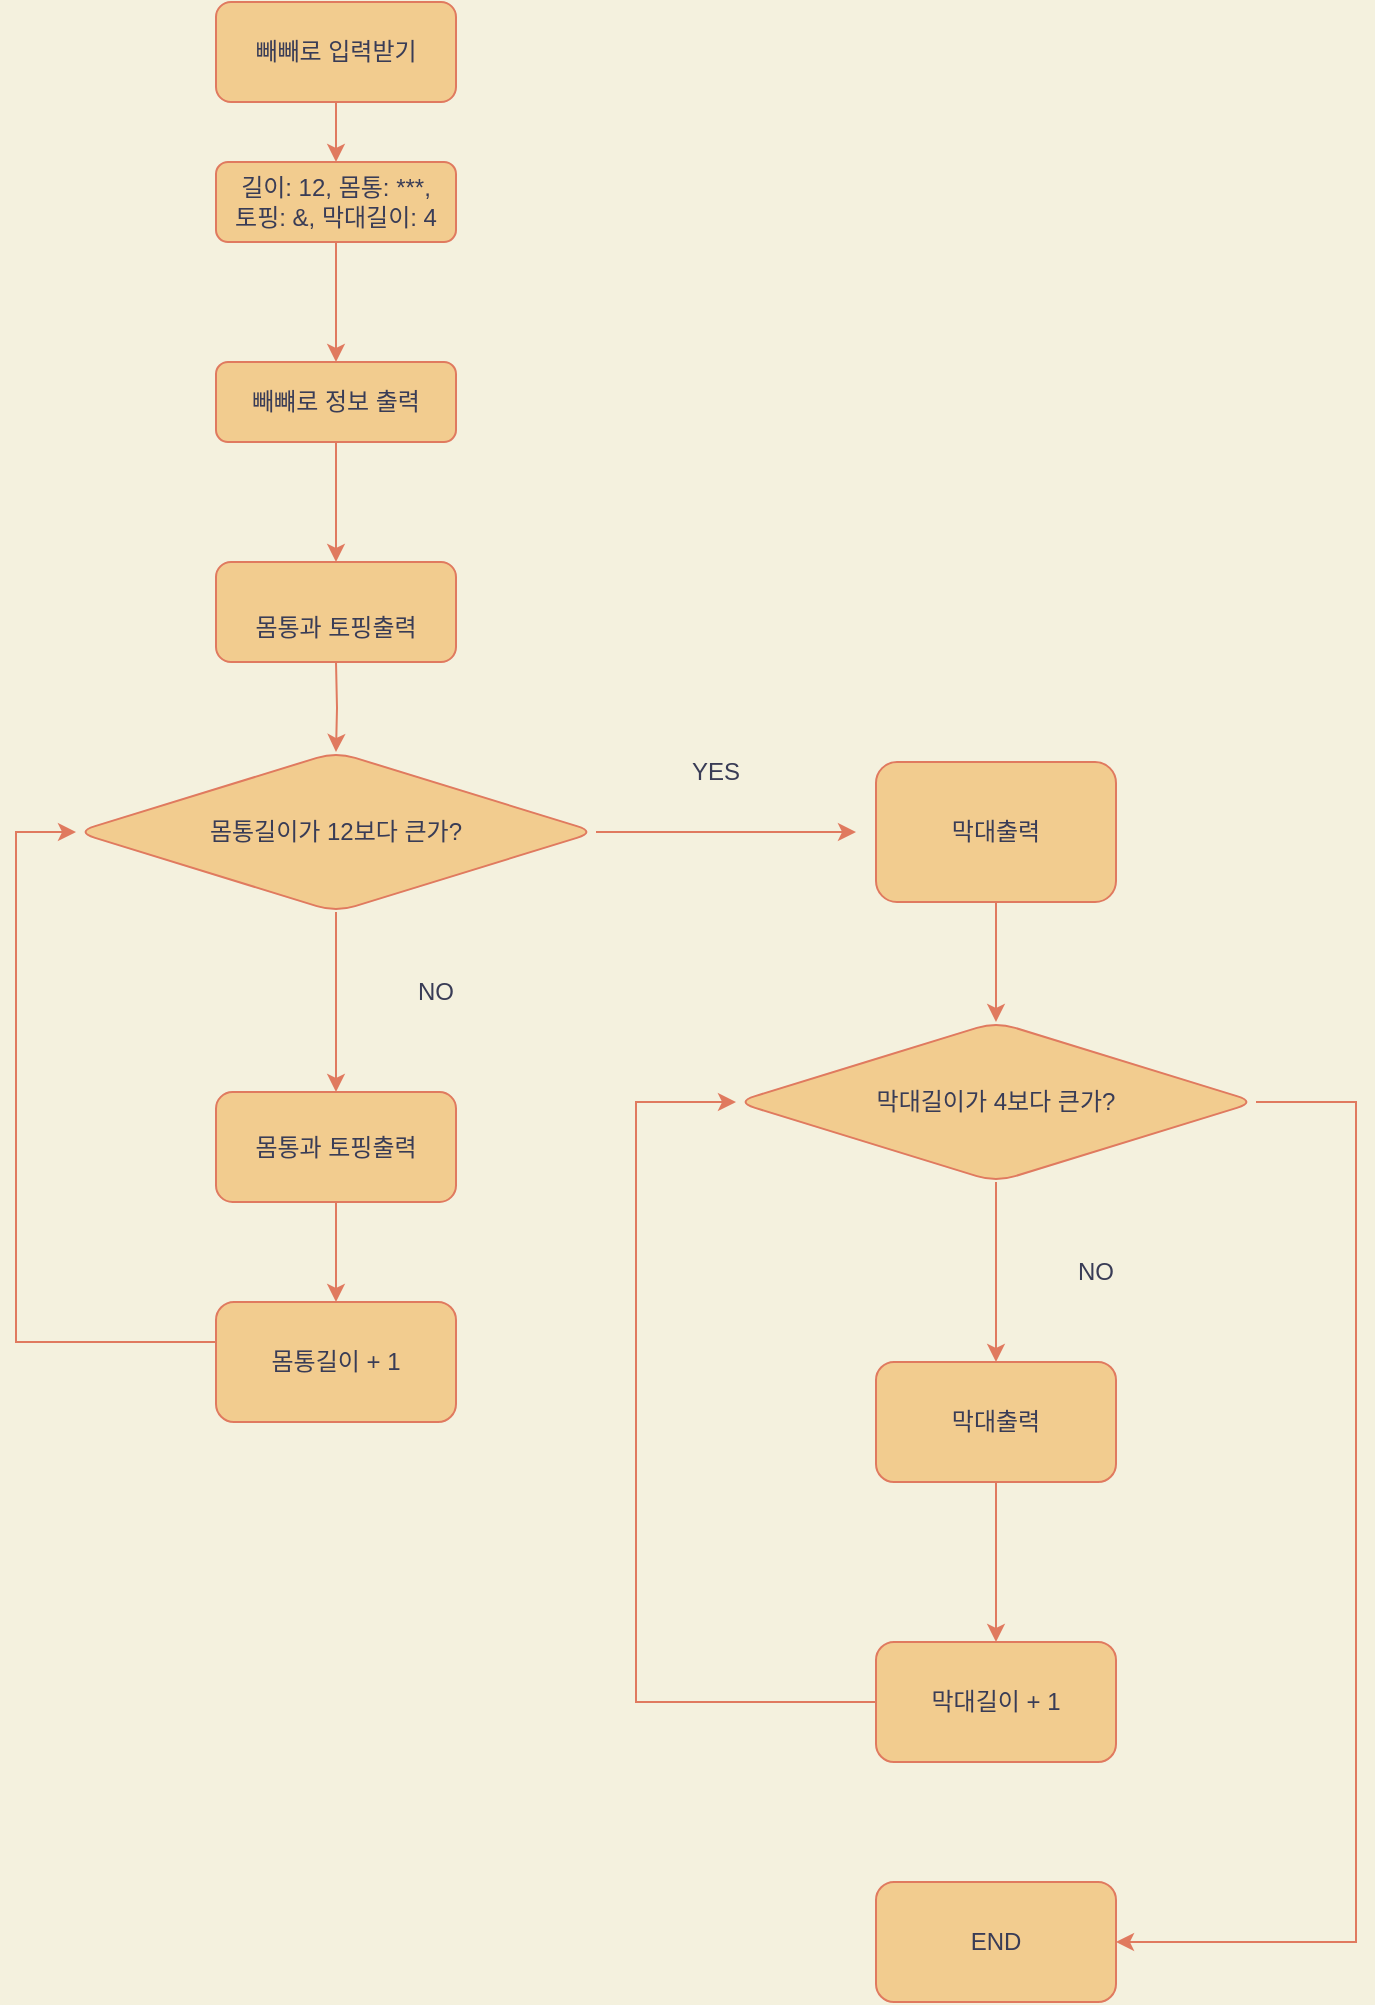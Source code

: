 <mxfile version="16.5.5" type="device"><diagram id="DQ79mKRbKRTrVa9-Sqhf" name="Page-1"><mxGraphModel dx="1618" dy="1033" grid="1" gridSize="10" guides="1" tooltips="1" connect="1" arrows="1" fold="1" page="1" pageScale="1" pageWidth="827" pageHeight="1169" background="#F4F1DE" math="0" shadow="0"><root><mxCell id="0"/><mxCell id="1" parent="0"/><mxCell id="KR18Dt7xJfORoH5iCw_7-3" value="" style="edgeStyle=orthogonalEdgeStyle;rounded=0;orthogonalLoop=1;jettySize=auto;html=1;labelBackgroundColor=#F4F1DE;strokeColor=#E07A5F;fontColor=#393C56;" edge="1" parent="1" source="KR18Dt7xJfORoH5iCw_7-1" target="KR18Dt7xJfORoH5iCw_7-2"><mxGeometry relative="1" as="geometry"/></mxCell><mxCell id="KR18Dt7xJfORoH5iCw_7-1" value="빼빼로 입력받기" style="rounded=1;whiteSpace=wrap;html=1;fillColor=#F2CC8F;strokeColor=#E07A5F;fontColor=#393C56;" vertex="1" parent="1"><mxGeometry x="130" y="60" width="120" height="50" as="geometry"/></mxCell><mxCell id="KR18Dt7xJfORoH5iCw_7-37" style="edgeStyle=orthogonalEdgeStyle;rounded=0;orthogonalLoop=1;jettySize=auto;html=1;entryX=0.5;entryY=0;entryDx=0;entryDy=0;labelBackgroundColor=#F4F1DE;strokeColor=#E07A5F;fontColor=#393C56;" edge="1" parent="1" source="KR18Dt7xJfORoH5iCw_7-2" target="KR18Dt7xJfORoH5iCw_7-33"><mxGeometry relative="1" as="geometry"/></mxCell><mxCell id="KR18Dt7xJfORoH5iCw_7-2" value="길이: 12, 몸통: ***, &lt;br&gt;토핑: &amp;amp;, 막대길이: 4" style="rounded=1;whiteSpace=wrap;html=1;fillColor=#F2CC8F;strokeColor=#E07A5F;fontColor=#393C56;" vertex="1" parent="1"><mxGeometry x="130" y="140" width="120" height="40" as="geometry"/></mxCell><mxCell id="KR18Dt7xJfORoH5iCw_7-9" value="" style="edgeStyle=orthogonalEdgeStyle;rounded=0;orthogonalLoop=1;jettySize=auto;html=1;labelBackgroundColor=#F4F1DE;strokeColor=#E07A5F;fontColor=#393C56;" edge="1" parent="1" target="KR18Dt7xJfORoH5iCw_7-8"><mxGeometry relative="1" as="geometry"><mxPoint x="190" y="390" as="sourcePoint"/></mxGeometry></mxCell><mxCell id="KR18Dt7xJfORoH5iCw_7-7" value="&lt;br&gt;몸통과 토핑출력" style="rounded=1;whiteSpace=wrap;html=1;fillColor=#F2CC8F;strokeColor=#E07A5F;fontColor=#393C56;" vertex="1" parent="1"><mxGeometry x="130" y="340" width="120" height="50" as="geometry"/></mxCell><mxCell id="KR18Dt7xJfORoH5iCw_7-11" value="" style="edgeStyle=orthogonalEdgeStyle;rounded=0;orthogonalLoop=1;jettySize=auto;html=1;labelBackgroundColor=#F4F1DE;strokeColor=#E07A5F;fontColor=#393C56;" edge="1" parent="1" source="KR18Dt7xJfORoH5iCw_7-8" target="KR18Dt7xJfORoH5iCw_7-10"><mxGeometry relative="1" as="geometry"/></mxCell><mxCell id="KR18Dt7xJfORoH5iCw_7-17" style="edgeStyle=orthogonalEdgeStyle;rounded=0;orthogonalLoop=1;jettySize=auto;html=1;labelBackgroundColor=#F4F1DE;strokeColor=#E07A5F;fontColor=#393C56;" edge="1" parent="1" source="KR18Dt7xJfORoH5iCw_7-8"><mxGeometry relative="1" as="geometry"><mxPoint x="450" y="475" as="targetPoint"/></mxGeometry></mxCell><mxCell id="KR18Dt7xJfORoH5iCw_7-8" value="몸통길이가 12보다 큰가?" style="rhombus;whiteSpace=wrap;html=1;rounded=1;fillColor=#F2CC8F;strokeColor=#E07A5F;fontColor=#393C56;" vertex="1" parent="1"><mxGeometry x="60" y="435" width="260" height="80" as="geometry"/></mxCell><mxCell id="KR18Dt7xJfORoH5iCw_7-14" value="" style="edgeStyle=orthogonalEdgeStyle;rounded=0;orthogonalLoop=1;jettySize=auto;html=1;labelBackgroundColor=#F4F1DE;strokeColor=#E07A5F;fontColor=#393C56;" edge="1" parent="1" source="KR18Dt7xJfORoH5iCw_7-10" target="KR18Dt7xJfORoH5iCw_7-13"><mxGeometry relative="1" as="geometry"/></mxCell><mxCell id="KR18Dt7xJfORoH5iCw_7-10" value="&lt;span&gt;몸통과 토핑출력&lt;/span&gt;" style="whiteSpace=wrap;html=1;rounded=1;fillColor=#F2CC8F;strokeColor=#E07A5F;fontColor=#393C56;" vertex="1" parent="1"><mxGeometry x="130" y="605" width="120" height="55" as="geometry"/></mxCell><mxCell id="KR18Dt7xJfORoH5iCw_7-15" style="edgeStyle=orthogonalEdgeStyle;rounded=0;orthogonalLoop=1;jettySize=auto;html=1;labelBackgroundColor=#F4F1DE;strokeColor=#E07A5F;fontColor=#393C56;" edge="1" parent="1" source="KR18Dt7xJfORoH5iCw_7-13" target="KR18Dt7xJfORoH5iCw_7-8"><mxGeometry relative="1" as="geometry"><Array as="points"><mxPoint x="30" y="730"/><mxPoint x="30" y="475"/></Array></mxGeometry></mxCell><mxCell id="KR18Dt7xJfORoH5iCw_7-13" value="몸통길이 + 1" style="whiteSpace=wrap;html=1;rounded=1;fillColor=#F2CC8F;strokeColor=#E07A5F;fontColor=#393C56;" vertex="1" parent="1"><mxGeometry x="130" y="710" width="120" height="60" as="geometry"/></mxCell><mxCell id="KR18Dt7xJfORoH5iCw_7-21" style="edgeStyle=orthogonalEdgeStyle;rounded=0;orthogonalLoop=1;jettySize=auto;html=1;labelBackgroundColor=#F4F1DE;strokeColor=#E07A5F;fontColor=#393C56;" edge="1" parent="1" source="KR18Dt7xJfORoH5iCw_7-16" target="KR18Dt7xJfORoH5iCw_7-20"><mxGeometry relative="1" as="geometry"/></mxCell><mxCell id="KR18Dt7xJfORoH5iCw_7-16" value="막대출력" style="rounded=1;whiteSpace=wrap;html=1;fillColor=#F2CC8F;strokeColor=#E07A5F;fontColor=#393C56;" vertex="1" parent="1"><mxGeometry x="460" y="440" width="120" height="70" as="geometry"/></mxCell><mxCell id="KR18Dt7xJfORoH5iCw_7-18" value="YES" style="text;html=1;strokeColor=none;fillColor=none;align=center;verticalAlign=middle;whiteSpace=wrap;rounded=0;fontColor=#393C56;" vertex="1" parent="1"><mxGeometry x="350" y="430" width="60" height="30" as="geometry"/></mxCell><mxCell id="KR18Dt7xJfORoH5iCw_7-19" value="NO" style="text;html=1;strokeColor=none;fillColor=none;align=center;verticalAlign=middle;whiteSpace=wrap;rounded=0;fontColor=#393C56;" vertex="1" parent="1"><mxGeometry x="210" y="540" width="60" height="30" as="geometry"/></mxCell><mxCell id="KR18Dt7xJfORoH5iCw_7-23" value="" style="edgeStyle=orthogonalEdgeStyle;rounded=0;orthogonalLoop=1;jettySize=auto;html=1;labelBackgroundColor=#F4F1DE;strokeColor=#E07A5F;fontColor=#393C56;" edge="1" parent="1" source="KR18Dt7xJfORoH5iCw_7-20" target="KR18Dt7xJfORoH5iCw_7-22"><mxGeometry relative="1" as="geometry"/></mxCell><mxCell id="KR18Dt7xJfORoH5iCw_7-29" value="" style="edgeStyle=orthogonalEdgeStyle;rounded=0;orthogonalLoop=1;jettySize=auto;html=1;labelBackgroundColor=#F4F1DE;strokeColor=#E07A5F;fontColor=#393C56;" edge="1" parent="1" source="KR18Dt7xJfORoH5iCw_7-20" target="KR18Dt7xJfORoH5iCw_7-28"><mxGeometry relative="1" as="geometry"><Array as="points"><mxPoint x="700" y="610"/><mxPoint x="700" y="1030"/></Array></mxGeometry></mxCell><mxCell id="KR18Dt7xJfORoH5iCw_7-20" value="막대길이가 4보다 큰가?" style="rhombus;whiteSpace=wrap;html=1;rounded=1;fillColor=#F2CC8F;strokeColor=#E07A5F;fontColor=#393C56;" vertex="1" parent="1"><mxGeometry x="390" y="570" width="260" height="80" as="geometry"/></mxCell><mxCell id="KR18Dt7xJfORoH5iCw_7-25" value="" style="edgeStyle=orthogonalEdgeStyle;rounded=0;orthogonalLoop=1;jettySize=auto;html=1;labelBackgroundColor=#F4F1DE;strokeColor=#E07A5F;fontColor=#393C56;" edge="1" parent="1" source="KR18Dt7xJfORoH5iCw_7-22" target="KR18Dt7xJfORoH5iCw_7-24"><mxGeometry relative="1" as="geometry"/></mxCell><mxCell id="KR18Dt7xJfORoH5iCw_7-22" value="막대출력" style="whiteSpace=wrap;html=1;rounded=1;fillColor=#F2CC8F;strokeColor=#E07A5F;fontColor=#393C56;" vertex="1" parent="1"><mxGeometry x="460" y="740" width="120" height="60" as="geometry"/></mxCell><mxCell id="KR18Dt7xJfORoH5iCw_7-26" style="edgeStyle=orthogonalEdgeStyle;rounded=0;orthogonalLoop=1;jettySize=auto;html=1;entryX=0;entryY=0.5;entryDx=0;entryDy=0;labelBackgroundColor=#F4F1DE;strokeColor=#E07A5F;fontColor=#393C56;" edge="1" parent="1" source="KR18Dt7xJfORoH5iCw_7-24" target="KR18Dt7xJfORoH5iCw_7-20"><mxGeometry relative="1" as="geometry"><Array as="points"><mxPoint x="340" y="910"/><mxPoint x="340" y="610"/></Array></mxGeometry></mxCell><mxCell id="KR18Dt7xJfORoH5iCw_7-24" value="막대길이 + 1" style="whiteSpace=wrap;html=1;rounded=1;fillColor=#F2CC8F;strokeColor=#E07A5F;fontColor=#393C56;" vertex="1" parent="1"><mxGeometry x="460" y="880" width="120" height="60" as="geometry"/></mxCell><mxCell id="KR18Dt7xJfORoH5iCw_7-27" value="NO" style="text;html=1;strokeColor=none;fillColor=none;align=center;verticalAlign=middle;whiteSpace=wrap;rounded=0;fontColor=#393C56;" vertex="1" parent="1"><mxGeometry x="540" y="680" width="60" height="30" as="geometry"/></mxCell><mxCell id="KR18Dt7xJfORoH5iCw_7-28" value="END" style="whiteSpace=wrap;html=1;rounded=1;fillColor=#F2CC8F;strokeColor=#E07A5F;fontColor=#393C56;" vertex="1" parent="1"><mxGeometry x="460" y="1000" width="120" height="60" as="geometry"/></mxCell><mxCell id="KR18Dt7xJfORoH5iCw_7-38" style="edgeStyle=orthogonalEdgeStyle;rounded=0;orthogonalLoop=1;jettySize=auto;html=1;entryX=0.5;entryY=0;entryDx=0;entryDy=0;labelBackgroundColor=#F4F1DE;strokeColor=#E07A5F;fontColor=#393C56;" edge="1" parent="1" source="KR18Dt7xJfORoH5iCw_7-33" target="KR18Dt7xJfORoH5iCw_7-7"><mxGeometry relative="1" as="geometry"/></mxCell><mxCell id="KR18Dt7xJfORoH5iCw_7-33" value="빼뺴로 정보 출력" style="rounded=1;whiteSpace=wrap;html=1;fillColor=#F2CC8F;strokeColor=#E07A5F;fontColor=#393C56;" vertex="1" parent="1"><mxGeometry x="130" y="240" width="120" height="40" as="geometry"/></mxCell></root></mxGraphModel></diagram></mxfile>